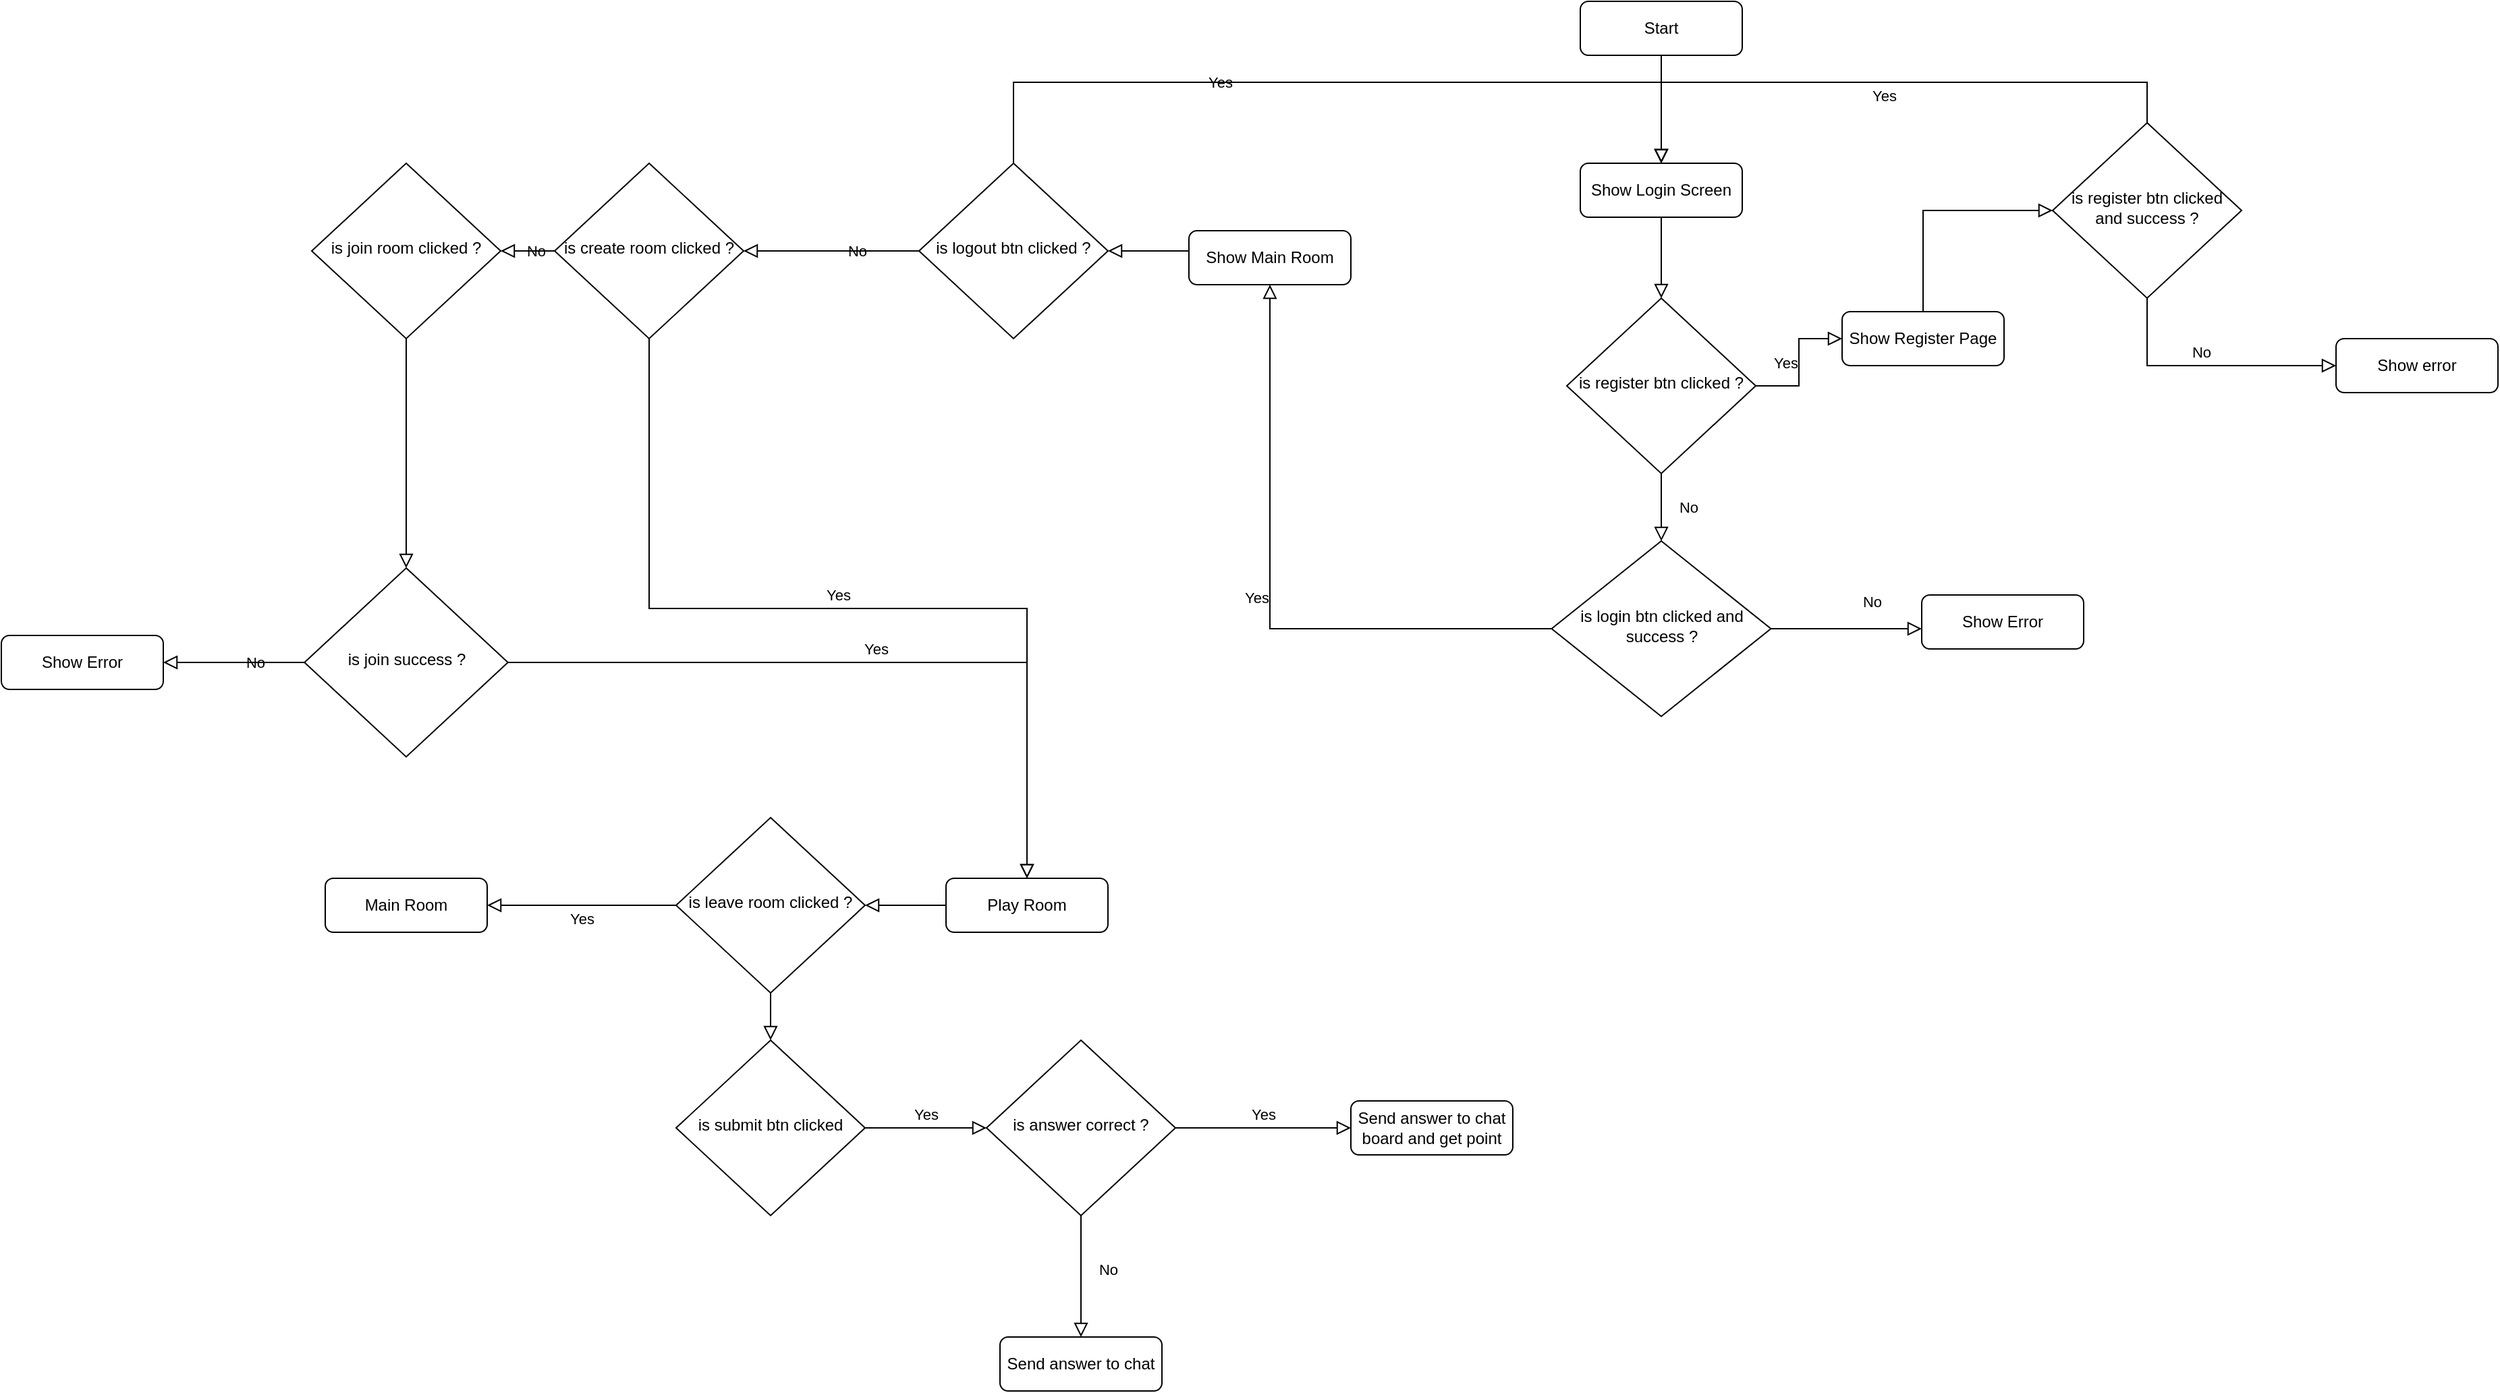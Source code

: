 <mxfile version="21.3.2" type="device">
  <diagram id="C5RBs43oDa-KdzZeNtuy" name="Page-1">
    <mxGraphModel dx="2817" dy="1880" grid="1" gridSize="10" guides="1" tooltips="1" connect="1" arrows="1" fold="1" page="1" pageScale="1" pageWidth="827" pageHeight="1169" math="0" shadow="0">
      <root>
        <mxCell id="WIyWlLk6GJQsqaUBKTNV-0" />
        <mxCell id="WIyWlLk6GJQsqaUBKTNV-1" parent="WIyWlLk6GJQsqaUBKTNV-0" />
        <mxCell id="WIyWlLk6GJQsqaUBKTNV-2" value="" style="rounded=0;html=1;jettySize=auto;orthogonalLoop=1;fontSize=11;endArrow=block;endFill=0;endSize=8;strokeWidth=1;shadow=0;labelBackgroundColor=none;edgeStyle=orthogonalEdgeStyle;" parent="WIyWlLk6GJQsqaUBKTNV-1" source="WIyWlLk6GJQsqaUBKTNV-3" target="WIyWlLk6GJQsqaUBKTNV-6" edge="1">
          <mxGeometry relative="1" as="geometry" />
        </mxCell>
        <mxCell id="WIyWlLk6GJQsqaUBKTNV-3" value="Show Login Screen" style="rounded=1;whiteSpace=wrap;html=1;fontSize=12;glass=0;strokeWidth=1;shadow=0;" parent="WIyWlLk6GJQsqaUBKTNV-1" vertex="1">
          <mxGeometry x="160" y="80" width="120" height="40" as="geometry" />
        </mxCell>
        <mxCell id="WIyWlLk6GJQsqaUBKTNV-4" value="No" style="rounded=0;html=1;jettySize=auto;orthogonalLoop=1;fontSize=11;endArrow=block;endFill=0;endSize=8;strokeWidth=1;shadow=0;labelBackgroundColor=none;edgeStyle=orthogonalEdgeStyle;" parent="WIyWlLk6GJQsqaUBKTNV-1" source="WIyWlLk6GJQsqaUBKTNV-6" target="WIyWlLk6GJQsqaUBKTNV-10" edge="1">
          <mxGeometry y="20" relative="1" as="geometry">
            <mxPoint as="offset" />
          </mxGeometry>
        </mxCell>
        <mxCell id="WIyWlLk6GJQsqaUBKTNV-5" value="Yes" style="edgeStyle=orthogonalEdgeStyle;rounded=0;html=1;jettySize=auto;orthogonalLoop=1;fontSize=11;endArrow=block;endFill=0;endSize=8;strokeWidth=1;shadow=0;labelBackgroundColor=none;" parent="WIyWlLk6GJQsqaUBKTNV-1" source="WIyWlLk6GJQsqaUBKTNV-6" target="WIyWlLk6GJQsqaUBKTNV-7" edge="1">
          <mxGeometry x="0.003" y="10" relative="1" as="geometry">
            <mxPoint as="offset" />
          </mxGeometry>
        </mxCell>
        <mxCell id="WIyWlLk6GJQsqaUBKTNV-6" value="is register btn clicked ?" style="rhombus;whiteSpace=wrap;html=1;shadow=0;fontFamily=Helvetica;fontSize=12;align=center;strokeWidth=1;spacing=6;spacingTop=-4;" parent="WIyWlLk6GJQsqaUBKTNV-1" vertex="1">
          <mxGeometry x="150" y="180" width="140" height="130" as="geometry" />
        </mxCell>
        <mxCell id="WIyWlLk6GJQsqaUBKTNV-7" value="Show Register Page" style="rounded=1;whiteSpace=wrap;html=1;fontSize=12;glass=0;strokeWidth=1;shadow=0;" parent="WIyWlLk6GJQsqaUBKTNV-1" vertex="1">
          <mxGeometry x="354" y="190" width="120" height="40" as="geometry" />
        </mxCell>
        <mxCell id="WIyWlLk6GJQsqaUBKTNV-8" value="No" style="rounded=0;html=1;jettySize=auto;orthogonalLoop=1;fontSize=11;endArrow=block;endFill=0;endSize=8;strokeWidth=1;shadow=0;labelBackgroundColor=none;edgeStyle=orthogonalEdgeStyle;" parent="WIyWlLk6GJQsqaUBKTNV-1" source="WIyWlLk6GJQsqaUBKTNV-10" target="WIyWlLk6GJQsqaUBKTNV-11" edge="1">
          <mxGeometry x="0.333" y="20" relative="1" as="geometry">
            <mxPoint as="offset" />
            <Array as="points">
              <mxPoint x="370" y="425" />
              <mxPoint x="370" y="425" />
            </Array>
          </mxGeometry>
        </mxCell>
        <mxCell id="WIyWlLk6GJQsqaUBKTNV-9" value="Yes" style="edgeStyle=orthogonalEdgeStyle;rounded=0;html=1;jettySize=auto;orthogonalLoop=1;fontSize=11;endArrow=block;endFill=0;endSize=8;strokeWidth=1;shadow=0;labelBackgroundColor=none;" parent="WIyWlLk6GJQsqaUBKTNV-1" source="WIyWlLk6GJQsqaUBKTNV-10" target="WIyWlLk6GJQsqaUBKTNV-12" edge="1">
          <mxGeometry y="10" relative="1" as="geometry">
            <mxPoint as="offset" />
          </mxGeometry>
        </mxCell>
        <mxCell id="WIyWlLk6GJQsqaUBKTNV-10" value="is login btn clicked and success ?" style="rhombus;whiteSpace=wrap;html=1;shadow=0;fontFamily=Helvetica;fontSize=12;align=center;strokeWidth=1;spacing=6;spacingTop=-4;" parent="WIyWlLk6GJQsqaUBKTNV-1" vertex="1">
          <mxGeometry x="138.75" y="360" width="162.5" height="130" as="geometry" />
        </mxCell>
        <mxCell id="WIyWlLk6GJQsqaUBKTNV-11" value="Show Error" style="rounded=1;whiteSpace=wrap;html=1;fontSize=12;glass=0;strokeWidth=1;shadow=0;" parent="WIyWlLk6GJQsqaUBKTNV-1" vertex="1">
          <mxGeometry x="413" y="400" width="120" height="40" as="geometry" />
        </mxCell>
        <mxCell id="WIyWlLk6GJQsqaUBKTNV-12" value="Show Main Room" style="rounded=1;whiteSpace=wrap;html=1;fontSize=12;glass=0;strokeWidth=1;shadow=0;" parent="WIyWlLk6GJQsqaUBKTNV-1" vertex="1">
          <mxGeometry x="-130" y="130" width="120" height="40" as="geometry" />
        </mxCell>
        <mxCell id="PgU1uL0J6yJZ2M55YMZ5-0" value="Start" style="rounded=1;whiteSpace=wrap;html=1;fontSize=12;glass=0;strokeWidth=1;shadow=0;" vertex="1" parent="WIyWlLk6GJQsqaUBKTNV-1">
          <mxGeometry x="160" y="-40" width="120" height="40" as="geometry" />
        </mxCell>
        <mxCell id="PgU1uL0J6yJZ2M55YMZ5-1" value="" style="rounded=0;html=1;jettySize=auto;orthogonalLoop=1;fontSize=11;endArrow=block;endFill=0;endSize=8;strokeWidth=1;shadow=0;labelBackgroundColor=none;edgeStyle=orthogonalEdgeStyle;exitX=0.5;exitY=1;exitDx=0;exitDy=0;entryX=0.5;entryY=0;entryDx=0;entryDy=0;" edge="1" parent="WIyWlLk6GJQsqaUBKTNV-1" source="PgU1uL0J6yJZ2M55YMZ5-0" target="WIyWlLk6GJQsqaUBKTNV-3">
          <mxGeometry relative="1" as="geometry">
            <mxPoint x="300" y="70" as="sourcePoint" />
            <mxPoint x="300" y="130" as="targetPoint" />
          </mxGeometry>
        </mxCell>
        <mxCell id="PgU1uL0J6yJZ2M55YMZ5-2" value="is register btn clicked and success ?" style="rhombus;whiteSpace=wrap;html=1;shadow=0;fontFamily=Helvetica;fontSize=12;align=center;strokeWidth=1;spacing=6;spacingTop=-4;" vertex="1" parent="WIyWlLk6GJQsqaUBKTNV-1">
          <mxGeometry x="510" y="50" width="140" height="130" as="geometry" />
        </mxCell>
        <mxCell id="PgU1uL0J6yJZ2M55YMZ5-4" value="" style="rounded=0;html=1;jettySize=auto;orthogonalLoop=1;fontSize=11;endArrow=block;endFill=0;endSize=8;strokeWidth=1;shadow=0;labelBackgroundColor=none;edgeStyle=orthogonalEdgeStyle;exitX=0.5;exitY=0;exitDx=0;exitDy=0;entryX=0;entryY=0.5;entryDx=0;entryDy=0;" edge="1" parent="WIyWlLk6GJQsqaUBKTNV-1" source="WIyWlLk6GJQsqaUBKTNV-7" target="PgU1uL0J6yJZ2M55YMZ5-2">
          <mxGeometry relative="1" as="geometry">
            <mxPoint x="440" y="100" as="sourcePoint" />
            <mxPoint x="440" y="160" as="targetPoint" />
            <Array as="points">
              <mxPoint x="414" y="115" />
            </Array>
          </mxGeometry>
        </mxCell>
        <mxCell id="PgU1uL0J6yJZ2M55YMZ5-5" value="Yes" style="edgeStyle=orthogonalEdgeStyle;rounded=0;html=1;jettySize=auto;orthogonalLoop=1;fontSize=11;endArrow=block;endFill=0;endSize=8;strokeWidth=1;shadow=0;labelBackgroundColor=none;exitX=0.5;exitY=0;exitDx=0;exitDy=0;entryX=0.5;entryY=0;entryDx=0;entryDy=0;" edge="1" parent="WIyWlLk6GJQsqaUBKTNV-1" source="PgU1uL0J6yJZ2M55YMZ5-2" target="WIyWlLk6GJQsqaUBKTNV-3">
          <mxGeometry y="10" relative="1" as="geometry">
            <mxPoint as="offset" />
            <mxPoint x="680" y="150" as="sourcePoint" />
            <mxPoint x="720" y="20" as="targetPoint" />
            <Array as="points">
              <mxPoint x="580" y="20" />
              <mxPoint x="220" y="20" />
            </Array>
          </mxGeometry>
        </mxCell>
        <mxCell id="PgU1uL0J6yJZ2M55YMZ5-7" value="No" style="rounded=0;html=1;jettySize=auto;orthogonalLoop=1;fontSize=11;endArrow=block;endFill=0;endSize=8;strokeWidth=1;shadow=0;labelBackgroundColor=none;edgeStyle=orthogonalEdgeStyle;exitX=0.5;exitY=1;exitDx=0;exitDy=0;" edge="1" parent="WIyWlLk6GJQsqaUBKTNV-1" source="PgU1uL0J6yJZ2M55YMZ5-2" target="PgU1uL0J6yJZ2M55YMZ5-8">
          <mxGeometry x="-0.053" y="10" relative="1" as="geometry">
            <mxPoint as="offset" />
            <mxPoint x="580" y="210" as="sourcePoint" />
            <mxPoint x="717.701" y="230" as="targetPoint" />
            <Array as="points">
              <mxPoint x="580" y="230" />
            </Array>
          </mxGeometry>
        </mxCell>
        <mxCell id="PgU1uL0J6yJZ2M55YMZ5-8" value="Show error" style="rounded=1;whiteSpace=wrap;html=1;fontSize=12;glass=0;strokeWidth=1;shadow=0;" vertex="1" parent="WIyWlLk6GJQsqaUBKTNV-1">
          <mxGeometry x="720" y="210" width="120" height="40" as="geometry" />
        </mxCell>
        <mxCell id="PgU1uL0J6yJZ2M55YMZ5-9" value="is logout btn clicked ?" style="rhombus;whiteSpace=wrap;html=1;shadow=0;fontFamily=Helvetica;fontSize=12;align=center;strokeWidth=1;spacing=6;spacingTop=-4;" vertex="1" parent="WIyWlLk6GJQsqaUBKTNV-1">
          <mxGeometry x="-330" y="80" width="140" height="130" as="geometry" />
        </mxCell>
        <mxCell id="PgU1uL0J6yJZ2M55YMZ5-11" value="" style="rounded=0;html=1;jettySize=auto;orthogonalLoop=1;fontSize=11;endArrow=block;endFill=0;endSize=8;strokeWidth=1;shadow=0;labelBackgroundColor=none;edgeStyle=orthogonalEdgeStyle;entryX=1;entryY=0.5;entryDx=0;entryDy=0;exitX=0;exitY=0.5;exitDx=0;exitDy=0;" edge="1" parent="WIyWlLk6GJQsqaUBKTNV-1" source="WIyWlLk6GJQsqaUBKTNV-12" target="PgU1uL0J6yJZ2M55YMZ5-9">
          <mxGeometry relative="1" as="geometry">
            <mxPoint x="230" y="130" as="sourcePoint" />
            <mxPoint x="230" y="190" as="targetPoint" />
            <Array as="points">
              <mxPoint x="-130" y="145" />
            </Array>
          </mxGeometry>
        </mxCell>
        <mxCell id="PgU1uL0J6yJZ2M55YMZ5-14" value="Yes" style="edgeStyle=orthogonalEdgeStyle;rounded=0;html=1;jettySize=auto;orthogonalLoop=1;fontSize=11;endArrow=block;endFill=0;endSize=8;strokeWidth=1;shadow=0;labelBackgroundColor=none;exitX=0.5;exitY=0;exitDx=0;exitDy=0;" edge="1" parent="WIyWlLk6GJQsqaUBKTNV-1" source="PgU1uL0J6yJZ2M55YMZ5-9">
          <mxGeometry x="-0.291" relative="1" as="geometry">
            <mxPoint as="offset" />
            <mxPoint x="-260" y="180" as="sourcePoint" />
            <mxPoint x="220" y="80" as="targetPoint" />
            <Array as="points">
              <mxPoint x="-260" y="20" />
              <mxPoint x="220" y="20" />
            </Array>
          </mxGeometry>
        </mxCell>
        <mxCell id="PgU1uL0J6yJZ2M55YMZ5-16" value="No" style="edgeStyle=orthogonalEdgeStyle;rounded=0;html=1;jettySize=auto;orthogonalLoop=1;fontSize=11;endArrow=block;endFill=0;endSize=8;strokeWidth=1;shadow=0;labelBackgroundColor=none;entryX=1;entryY=0.5;entryDx=0;entryDy=0;exitX=0;exitY=0.5;exitDx=0;exitDy=0;" edge="1" parent="WIyWlLk6GJQsqaUBKTNV-1" source="PgU1uL0J6yJZ2M55YMZ5-9" target="PgU1uL0J6yJZ2M55YMZ5-18">
          <mxGeometry x="-0.291" relative="1" as="geometry">
            <mxPoint as="offset" />
            <mxPoint x="-310" y="225" as="sourcePoint" />
            <mxPoint x="-430" y="90" as="targetPoint" />
            <Array as="points">
              <mxPoint x="-390" y="145" />
              <mxPoint x="-390" y="145" />
            </Array>
          </mxGeometry>
        </mxCell>
        <mxCell id="PgU1uL0J6yJZ2M55YMZ5-18" value="is create room clicked ?" style="rhombus;whiteSpace=wrap;html=1;shadow=0;fontFamily=Helvetica;fontSize=12;align=center;strokeWidth=1;spacing=6;spacingTop=-4;" vertex="1" parent="WIyWlLk6GJQsqaUBKTNV-1">
          <mxGeometry x="-600" y="80" width="140" height="130" as="geometry" />
        </mxCell>
        <mxCell id="PgU1uL0J6yJZ2M55YMZ5-20" value="Play Room" style="rounded=1;whiteSpace=wrap;html=1;fontSize=12;glass=0;strokeWidth=1;shadow=0;" vertex="1" parent="WIyWlLk6GJQsqaUBKTNV-1">
          <mxGeometry x="-310" y="610" width="120" height="40" as="geometry" />
        </mxCell>
        <mxCell id="PgU1uL0J6yJZ2M55YMZ5-23" value="Yes" style="edgeStyle=orthogonalEdgeStyle;rounded=0;html=1;jettySize=auto;orthogonalLoop=1;fontSize=11;endArrow=block;endFill=0;endSize=8;strokeWidth=1;shadow=0;labelBackgroundColor=none;entryX=0.5;entryY=0;entryDx=0;entryDy=0;exitX=0.5;exitY=1;exitDx=0;exitDy=0;" edge="1" parent="WIyWlLk6GJQsqaUBKTNV-1" source="PgU1uL0J6yJZ2M55YMZ5-18" target="PgU1uL0J6yJZ2M55YMZ5-20">
          <mxGeometry y="10" relative="1" as="geometry">
            <mxPoint as="offset" />
            <mxPoint x="-31" y="545" as="sourcePoint" />
            <mxPoint x="-170" y="470" as="targetPoint" />
          </mxGeometry>
        </mxCell>
        <mxCell id="PgU1uL0J6yJZ2M55YMZ5-26" value="No" style="edgeStyle=orthogonalEdgeStyle;rounded=0;html=1;jettySize=auto;orthogonalLoop=1;fontSize=11;endArrow=block;endFill=0;endSize=8;strokeWidth=1;shadow=0;labelBackgroundColor=none;exitX=0;exitY=0.5;exitDx=0;exitDy=0;entryX=1;entryY=0.5;entryDx=0;entryDy=0;" edge="1" parent="WIyWlLk6GJQsqaUBKTNV-1" source="PgU1uL0J6yJZ2M55YMZ5-18" target="PgU1uL0J6yJZ2M55YMZ5-27">
          <mxGeometry x="-0.291" relative="1" as="geometry">
            <mxPoint as="offset" />
            <mxPoint x="-413" y="190" as="sourcePoint" />
            <mxPoint x="-670" y="360" as="targetPoint" />
            <Array as="points">
              <mxPoint x="-610" y="145" />
              <mxPoint x="-610" y="145" />
            </Array>
          </mxGeometry>
        </mxCell>
        <mxCell id="PgU1uL0J6yJZ2M55YMZ5-27" value="is join room clicked ?" style="rhombus;whiteSpace=wrap;html=1;shadow=0;fontFamily=Helvetica;fontSize=12;align=center;strokeWidth=1;spacing=6;spacingTop=-4;" vertex="1" parent="WIyWlLk6GJQsqaUBKTNV-1">
          <mxGeometry x="-780.01" y="80" width="140" height="130" as="geometry" />
        </mxCell>
        <mxCell id="PgU1uL0J6yJZ2M55YMZ5-29" value="is join success ?" style="rhombus;whiteSpace=wrap;html=1;shadow=0;fontFamily=Helvetica;fontSize=12;align=center;strokeWidth=1;spacing=6;spacingTop=-4;" vertex="1" parent="WIyWlLk6GJQsqaUBKTNV-1">
          <mxGeometry x="-785.39" y="380" width="150.77" height="140" as="geometry" />
        </mxCell>
        <mxCell id="PgU1uL0J6yJZ2M55YMZ5-31" value="" style="rounded=0;html=1;jettySize=auto;orthogonalLoop=1;fontSize=11;endArrow=block;endFill=0;endSize=8;strokeWidth=1;shadow=0;labelBackgroundColor=none;edgeStyle=orthogonalEdgeStyle;exitX=0.5;exitY=1;exitDx=0;exitDy=0;entryX=0.5;entryY=0;entryDx=0;entryDy=0;" edge="1" parent="WIyWlLk6GJQsqaUBKTNV-1" source="PgU1uL0J6yJZ2M55YMZ5-27" target="PgU1uL0J6yJZ2M55YMZ5-29">
          <mxGeometry relative="1" as="geometry">
            <mxPoint x="-960" y="525" as="sourcePoint" />
            <mxPoint x="-864" y="450" as="targetPoint" />
            <Array as="points">
              <mxPoint x="-710" y="210" />
            </Array>
          </mxGeometry>
        </mxCell>
        <mxCell id="PgU1uL0J6yJZ2M55YMZ5-32" value="No" style="edgeStyle=orthogonalEdgeStyle;rounded=0;html=1;jettySize=auto;orthogonalLoop=1;fontSize=11;endArrow=block;endFill=0;endSize=8;strokeWidth=1;shadow=0;labelBackgroundColor=none;exitX=0;exitY=0.5;exitDx=0;exitDy=0;entryX=1;entryY=0.5;entryDx=0;entryDy=0;" edge="1" parent="WIyWlLk6GJQsqaUBKTNV-1" source="PgU1uL0J6yJZ2M55YMZ5-29" target="PgU1uL0J6yJZ2M55YMZ5-33">
          <mxGeometry x="-0.291" relative="1" as="geometry">
            <mxPoint as="offset" />
            <mxPoint x="-580" y="540" as="sourcePoint" />
            <mxPoint x="-890" y="640" as="targetPoint" />
            <Array as="points">
              <mxPoint x="-810" y="450" />
              <mxPoint x="-810" y="450" />
            </Array>
          </mxGeometry>
        </mxCell>
        <mxCell id="PgU1uL0J6yJZ2M55YMZ5-33" value="Show Error" style="rounded=1;whiteSpace=wrap;html=1;fontSize=12;glass=0;strokeWidth=1;shadow=0;" vertex="1" parent="WIyWlLk6GJQsqaUBKTNV-1">
          <mxGeometry x="-1010" y="430" width="120" height="40" as="geometry" />
        </mxCell>
        <mxCell id="PgU1uL0J6yJZ2M55YMZ5-34" value="Yes" style="edgeStyle=orthogonalEdgeStyle;rounded=0;html=1;jettySize=auto;orthogonalLoop=1;fontSize=11;endArrow=block;endFill=0;endSize=8;strokeWidth=1;shadow=0;labelBackgroundColor=none;exitX=1;exitY=0.5;exitDx=0;exitDy=0;entryX=0.5;entryY=0;entryDx=0;entryDy=0;" edge="1" parent="WIyWlLk6GJQsqaUBKTNV-1" source="PgU1uL0J6yJZ2M55YMZ5-29" target="PgU1uL0J6yJZ2M55YMZ5-20">
          <mxGeometry y="10" relative="1" as="geometry">
            <mxPoint as="offset" />
            <mxPoint x="-500" y="425" as="sourcePoint" />
            <mxPoint x="-220" y="580" as="targetPoint" />
            <Array as="points">
              <mxPoint x="-250" y="450" />
            </Array>
          </mxGeometry>
        </mxCell>
        <mxCell id="PgU1uL0J6yJZ2M55YMZ5-35" value="is leave room clicked ?" style="rhombus;whiteSpace=wrap;html=1;shadow=0;fontFamily=Helvetica;fontSize=12;align=center;strokeWidth=1;spacing=6;spacingTop=-4;" vertex="1" parent="WIyWlLk6GJQsqaUBKTNV-1">
          <mxGeometry x="-510" y="565" width="140" height="130" as="geometry" />
        </mxCell>
        <mxCell id="PgU1uL0J6yJZ2M55YMZ5-37" value="" style="rounded=0;html=1;jettySize=auto;orthogonalLoop=1;fontSize=11;endArrow=block;endFill=0;endSize=8;strokeWidth=1;shadow=0;labelBackgroundColor=none;edgeStyle=orthogonalEdgeStyle;exitX=0;exitY=0.5;exitDx=0;exitDy=0;entryX=1;entryY=0.5;entryDx=0;entryDy=0;" edge="1" parent="WIyWlLk6GJQsqaUBKTNV-1" source="PgU1uL0J6yJZ2M55YMZ5-20" target="PgU1uL0J6yJZ2M55YMZ5-35">
          <mxGeometry relative="1" as="geometry">
            <mxPoint x="-550" y="460" as="sourcePoint" />
            <mxPoint x="-550" y="630" as="targetPoint" />
            <Array as="points">
              <mxPoint x="-340" y="630" />
              <mxPoint x="-340" y="630" />
            </Array>
          </mxGeometry>
        </mxCell>
        <mxCell id="PgU1uL0J6yJZ2M55YMZ5-38" value="Yes" style="edgeStyle=orthogonalEdgeStyle;rounded=0;html=1;jettySize=auto;orthogonalLoop=1;fontSize=11;endArrow=block;endFill=0;endSize=8;strokeWidth=1;shadow=0;labelBackgroundColor=none;exitX=0;exitY=0.5;exitDx=0;exitDy=0;entryX=1;entryY=0.5;entryDx=0;entryDy=0;" edge="1" parent="WIyWlLk6GJQsqaUBKTNV-1" source="PgU1uL0J6yJZ2M55YMZ5-35" target="PgU1uL0J6yJZ2M55YMZ5-39">
          <mxGeometry y="10" relative="1" as="geometry">
            <mxPoint as="offset" />
            <mxPoint x="-902.51" y="585" as="sourcePoint" />
            <mxPoint x="-640" y="630" as="targetPoint" />
            <Array as="points" />
          </mxGeometry>
        </mxCell>
        <mxCell id="PgU1uL0J6yJZ2M55YMZ5-39" value="Main Room" style="rounded=1;whiteSpace=wrap;html=1;fontSize=12;glass=0;strokeWidth=1;shadow=0;" vertex="1" parent="WIyWlLk6GJQsqaUBKTNV-1">
          <mxGeometry x="-770" y="610" width="120" height="40" as="geometry" />
        </mxCell>
        <mxCell id="PgU1uL0J6yJZ2M55YMZ5-40" value="is submit btn clicked" style="rhombus;whiteSpace=wrap;html=1;shadow=0;fontFamily=Helvetica;fontSize=12;align=center;strokeWidth=1;spacing=6;spacingTop=-4;" vertex="1" parent="WIyWlLk6GJQsqaUBKTNV-1">
          <mxGeometry x="-510" y="730" width="140" height="130" as="geometry" />
        </mxCell>
        <mxCell id="PgU1uL0J6yJZ2M55YMZ5-41" value="" style="rounded=0;html=1;jettySize=auto;orthogonalLoop=1;fontSize=11;endArrow=block;endFill=0;endSize=8;strokeWidth=1;shadow=0;labelBackgroundColor=none;edgeStyle=orthogonalEdgeStyle;exitX=0.5;exitY=1;exitDx=0;exitDy=0;entryX=0.5;entryY=0;entryDx=0;entryDy=0;" edge="1" parent="WIyWlLk6GJQsqaUBKTNV-1" source="PgU1uL0J6yJZ2M55YMZ5-35" target="PgU1uL0J6yJZ2M55YMZ5-40">
          <mxGeometry relative="1" as="geometry">
            <mxPoint x="-300" y="640" as="sourcePoint" />
            <mxPoint x="-360" y="640" as="targetPoint" />
            <Array as="points" />
          </mxGeometry>
        </mxCell>
        <mxCell id="PgU1uL0J6yJZ2M55YMZ5-45" value="Yes" style="edgeStyle=orthogonalEdgeStyle;rounded=0;html=1;jettySize=auto;orthogonalLoop=1;fontSize=11;endArrow=block;endFill=0;endSize=8;strokeWidth=1;shadow=0;labelBackgroundColor=none;exitX=1;exitY=0.5;exitDx=0;exitDy=0;entryX=0;entryY=0.5;entryDx=0;entryDy=0;" edge="1" parent="WIyWlLk6GJQsqaUBKTNV-1" source="PgU1uL0J6yJZ2M55YMZ5-40" target="PgU1uL0J6yJZ2M55YMZ5-46">
          <mxGeometry y="10" relative="1" as="geometry">
            <mxPoint as="offset" />
            <mxPoint x="-150" y="730" as="sourcePoint" />
            <mxPoint x="-290" y="730" as="targetPoint" />
            <Array as="points" />
          </mxGeometry>
        </mxCell>
        <mxCell id="PgU1uL0J6yJZ2M55YMZ5-46" value="is answer correct ?" style="rhombus;whiteSpace=wrap;html=1;shadow=0;fontFamily=Helvetica;fontSize=12;align=center;strokeWidth=1;spacing=6;spacingTop=-4;" vertex="1" parent="WIyWlLk6GJQsqaUBKTNV-1">
          <mxGeometry x="-280" y="730" width="140" height="130" as="geometry" />
        </mxCell>
        <mxCell id="PgU1uL0J6yJZ2M55YMZ5-47" value="Send answer to chat board and get point" style="rounded=1;whiteSpace=wrap;html=1;fontSize=12;glass=0;strokeWidth=1;shadow=0;" vertex="1" parent="WIyWlLk6GJQsqaUBKTNV-1">
          <mxGeometry x="-10" y="775" width="120" height="40" as="geometry" />
        </mxCell>
        <mxCell id="PgU1uL0J6yJZ2M55YMZ5-48" value="Yes" style="edgeStyle=orthogonalEdgeStyle;rounded=0;html=1;jettySize=auto;orthogonalLoop=1;fontSize=11;endArrow=block;endFill=0;endSize=8;strokeWidth=1;shadow=0;labelBackgroundColor=none;exitX=1;exitY=0.5;exitDx=0;exitDy=0;entryX=0;entryY=0.5;entryDx=0;entryDy=0;" edge="1" parent="WIyWlLk6GJQsqaUBKTNV-1" source="PgU1uL0J6yJZ2M55YMZ5-46" target="PgU1uL0J6yJZ2M55YMZ5-47">
          <mxGeometry y="10" relative="1" as="geometry">
            <mxPoint as="offset" />
            <mxPoint x="-120" y="794.52" as="sourcePoint" />
            <mxPoint x="-30" y="794.52" as="targetPoint" />
            <Array as="points" />
          </mxGeometry>
        </mxCell>
        <mxCell id="PgU1uL0J6yJZ2M55YMZ5-49" value="Send answer to chat" style="rounded=1;whiteSpace=wrap;html=1;fontSize=12;glass=0;strokeWidth=1;shadow=0;" vertex="1" parent="WIyWlLk6GJQsqaUBKTNV-1">
          <mxGeometry x="-270" y="950" width="120" height="40" as="geometry" />
        </mxCell>
        <mxCell id="PgU1uL0J6yJZ2M55YMZ5-50" value="No" style="edgeStyle=orthogonalEdgeStyle;rounded=0;html=1;jettySize=auto;orthogonalLoop=1;fontSize=11;endArrow=block;endFill=0;endSize=8;strokeWidth=1;shadow=0;labelBackgroundColor=none;exitX=0.5;exitY=1;exitDx=0;exitDy=0;entryX=0.5;entryY=0;entryDx=0;entryDy=0;" edge="1" parent="WIyWlLk6GJQsqaUBKTNV-1" source="PgU1uL0J6yJZ2M55YMZ5-46" target="PgU1uL0J6yJZ2M55YMZ5-49">
          <mxGeometry x="-0.111" y="20" relative="1" as="geometry">
            <mxPoint as="offset" />
            <mxPoint x="-240" y="910" as="sourcePoint" />
            <mxPoint x="-110" y="910" as="targetPoint" />
            <Array as="points" />
          </mxGeometry>
        </mxCell>
      </root>
    </mxGraphModel>
  </diagram>
</mxfile>
